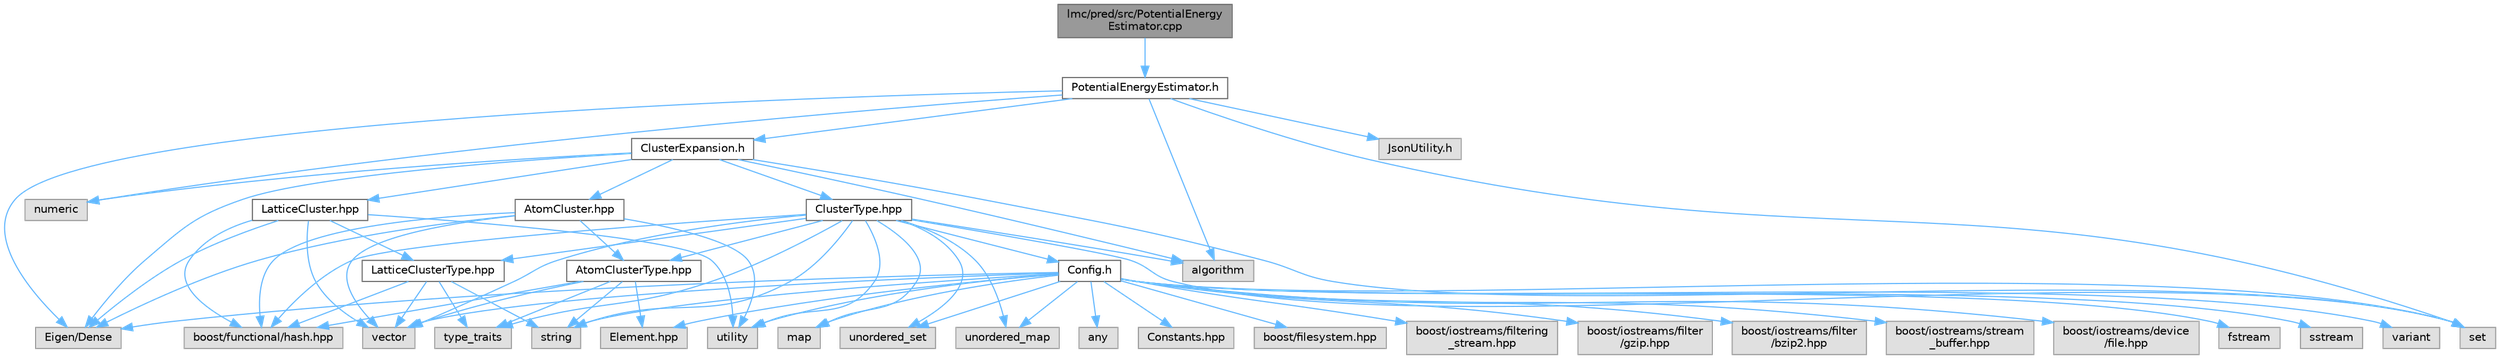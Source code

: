 digraph "lmc/pred/src/PotentialEnergyEstimator.cpp"
{
 // LATEX_PDF_SIZE
  bgcolor="transparent";
  edge [fontname=Helvetica,fontsize=10,labelfontname=Helvetica,labelfontsize=10];
  node [fontname=Helvetica,fontsize=10,shape=box,height=0.2,width=0.4];
  Node1 [id="Node000001",label="lmc/pred/src/PotentialEnergy\lEstimator.cpp",height=0.2,width=0.4,color="gray40", fillcolor="grey60", style="filled", fontcolor="black",tooltip="File for the PotentialEnergyEstimator class implementation."];
  Node1 -> Node2 [id="edge67_Node000001_Node000002",color="steelblue1",style="solid",tooltip=" "];
  Node2 [id="Node000002",label="PotentialEnergyEstimator.h",height=0.2,width=0.4,color="grey40", fillcolor="white", style="filled",URL="$PotentialEnergyEstimator_8h.html",tooltip="File for the PotentialEnergyEstimator class definition."];
  Node2 -> Node3 [id="edge68_Node000002_Node000003",color="steelblue1",style="solid",tooltip=" "];
  Node3 [id="Node000003",label="set",height=0.2,width=0.4,color="grey60", fillcolor="#E0E0E0", style="filled",tooltip=" "];
  Node2 -> Node4 [id="edge69_Node000002_Node000004",color="steelblue1",style="solid",tooltip=" "];
  Node4 [id="Node000004",label="numeric",height=0.2,width=0.4,color="grey60", fillcolor="#E0E0E0", style="filled",tooltip=" "];
  Node2 -> Node5 [id="edge70_Node000002_Node000005",color="steelblue1",style="solid",tooltip=" "];
  Node5 [id="Node000005",label="algorithm",height=0.2,width=0.4,color="grey60", fillcolor="#E0E0E0", style="filled",tooltip=" "];
  Node2 -> Node6 [id="edge71_Node000002_Node000006",color="steelblue1",style="solid",tooltip=" "];
  Node6 [id="Node000006",label="Eigen/Dense",height=0.2,width=0.4,color="grey60", fillcolor="#E0E0E0", style="filled",tooltip=" "];
  Node2 -> Node7 [id="edge72_Node000002_Node000007",color="steelblue1",style="solid",tooltip=" "];
  Node7 [id="Node000007",label="ClusterExpansion.h",height=0.2,width=0.4,color="grey40", fillcolor="white", style="filled",URL="$ClusterExpansion_8h.html",tooltip="File for functions of ClusterExpansion methods."];
  Node7 -> Node3 [id="edge73_Node000007_Node000003",color="steelblue1",style="solid",tooltip=" "];
  Node7 -> Node4 [id="edge74_Node000007_Node000004",color="steelblue1",style="solid",tooltip=" "];
  Node7 -> Node5 [id="edge75_Node000007_Node000005",color="steelblue1",style="solid",tooltip=" "];
  Node7 -> Node6 [id="edge76_Node000007_Node000006",color="steelblue1",style="solid",tooltip=" "];
  Node7 -> Node8 [id="edge77_Node000007_Node000008",color="steelblue1",style="solid",tooltip=" "];
  Node8 [id="Node000008",label="LatticeCluster.hpp",height=0.2,width=0.4,color="grey40", fillcolor="white", style="filled",URL="$LatticeCluster_8hpp_source.html",tooltip=" "];
  Node8 -> Node9 [id="edge78_Node000008_Node000009",color="steelblue1",style="solid",tooltip=" "];
  Node9 [id="Node000009",label="utility",height=0.2,width=0.4,color="grey60", fillcolor="#E0E0E0", style="filled",tooltip=" "];
  Node8 -> Node10 [id="edge79_Node000008_Node000010",color="steelblue1",style="solid",tooltip=" "];
  Node10 [id="Node000010",label="vector",height=0.2,width=0.4,color="grey60", fillcolor="#E0E0E0", style="filled",tooltip=" "];
  Node8 -> Node11 [id="edge80_Node000008_Node000011",color="steelblue1",style="solid",tooltip=" "];
  Node11 [id="Node000011",label="boost/functional/hash.hpp",height=0.2,width=0.4,color="grey60", fillcolor="#E0E0E0", style="filled",tooltip=" "];
  Node8 -> Node6 [id="edge81_Node000008_Node000006",color="steelblue1",style="solid",tooltip=" "];
  Node8 -> Node12 [id="edge82_Node000008_Node000012",color="steelblue1",style="solid",tooltip=" "];
  Node12 [id="Node000012",label="LatticeClusterType.hpp",height=0.2,width=0.4,color="grey40", fillcolor="white", style="filled",URL="$LatticeClusterType_8hpp_source.html",tooltip=" "];
  Node12 -> Node13 [id="edge83_Node000012_Node000013",color="steelblue1",style="solid",tooltip=" "];
  Node13 [id="Node000013",label="string",height=0.2,width=0.4,color="grey60", fillcolor="#E0E0E0", style="filled",tooltip=" "];
  Node12 -> Node10 [id="edge84_Node000012_Node000010",color="steelblue1",style="solid",tooltip=" "];
  Node12 -> Node14 [id="edge85_Node000012_Node000014",color="steelblue1",style="solid",tooltip=" "];
  Node14 [id="Node000014",label="type_traits",height=0.2,width=0.4,color="grey60", fillcolor="#E0E0E0", style="filled",tooltip=" "];
  Node12 -> Node11 [id="edge86_Node000012_Node000011",color="steelblue1",style="solid",tooltip=" "];
  Node7 -> Node15 [id="edge87_Node000007_Node000015",color="steelblue1",style="solid",tooltip=" "];
  Node15 [id="Node000015",label="AtomCluster.hpp",height=0.2,width=0.4,color="grey40", fillcolor="white", style="filled",URL="$AtomCluster_8hpp_source.html",tooltip=" "];
  Node15 -> Node9 [id="edge88_Node000015_Node000009",color="steelblue1",style="solid",tooltip=" "];
  Node15 -> Node10 [id="edge89_Node000015_Node000010",color="steelblue1",style="solid",tooltip=" "];
  Node15 -> Node11 [id="edge90_Node000015_Node000011",color="steelblue1",style="solid",tooltip=" "];
  Node15 -> Node6 [id="edge91_Node000015_Node000006",color="steelblue1",style="solid",tooltip=" "];
  Node15 -> Node16 [id="edge92_Node000015_Node000016",color="steelblue1",style="solid",tooltip=" "];
  Node16 [id="Node000016",label="AtomClusterType.hpp",height=0.2,width=0.4,color="grey40", fillcolor="white", style="filled",URL="$AtomClusterType_8hpp_source.html",tooltip=" "];
  Node16 -> Node13 [id="edge93_Node000016_Node000013",color="steelblue1",style="solid",tooltip=" "];
  Node16 -> Node10 [id="edge94_Node000016_Node000010",color="steelblue1",style="solid",tooltip=" "];
  Node16 -> Node14 [id="edge95_Node000016_Node000014",color="steelblue1",style="solid",tooltip=" "];
  Node16 -> Node11 [id="edge96_Node000016_Node000011",color="steelblue1",style="solid",tooltip=" "];
  Node16 -> Node17 [id="edge97_Node000016_Node000017",color="steelblue1",style="solid",tooltip=" "];
  Node17 [id="Node000017",label="Element.hpp",height=0.2,width=0.4,color="grey60", fillcolor="#E0E0E0", style="filled",tooltip=" "];
  Node7 -> Node18 [id="edge98_Node000007_Node000018",color="steelblue1",style="solid",tooltip=" "];
  Node18 [id="Node000018",label="ClusterType.hpp",height=0.2,width=0.4,color="grey40", fillcolor="white", style="filled",URL="$ClusterType_8hpp_source.html",tooltip=" "];
  Node18 -> Node9 [id="edge99_Node000018_Node000009",color="steelblue1",style="solid",tooltip=" "];
  Node18 -> Node13 [id="edge100_Node000018_Node000013",color="steelblue1",style="solid",tooltip=" "];
  Node18 -> Node10 [id="edge101_Node000018_Node000010",color="steelblue1",style="solid",tooltip=" "];
  Node18 -> Node19 [id="edge102_Node000018_Node000019",color="steelblue1",style="solid",tooltip=" "];
  Node19 [id="Node000019",label="map",height=0.2,width=0.4,color="grey60", fillcolor="#E0E0E0", style="filled",tooltip=" "];
  Node18 -> Node3 [id="edge103_Node000018_Node000003",color="steelblue1",style="solid",tooltip=" "];
  Node18 -> Node20 [id="edge104_Node000018_Node000020",color="steelblue1",style="solid",tooltip=" "];
  Node20 [id="Node000020",label="unordered_set",height=0.2,width=0.4,color="grey60", fillcolor="#E0E0E0", style="filled",tooltip=" "];
  Node18 -> Node21 [id="edge105_Node000018_Node000021",color="steelblue1",style="solid",tooltip=" "];
  Node21 [id="Node000021",label="unordered_map",height=0.2,width=0.4,color="grey60", fillcolor="#E0E0E0", style="filled",tooltip=" "];
  Node18 -> Node5 [id="edge106_Node000018_Node000005",color="steelblue1",style="solid",tooltip=" "];
  Node18 -> Node14 [id="edge107_Node000018_Node000014",color="steelblue1",style="solid",tooltip=" "];
  Node18 -> Node11 [id="edge108_Node000018_Node000011",color="steelblue1",style="solid",tooltip=" "];
  Node18 -> Node22 [id="edge109_Node000018_Node000022",color="steelblue1",style="solid",tooltip=" "];
  Node22 [id="Node000022",label="Config.h",height=0.2,width=0.4,color="grey40", fillcolor="white", style="filled",URL="$Config_8h.html",tooltip="File for the Config class definition."];
  Node22 -> Node13 [id="edge110_Node000022_Node000013",color="steelblue1",style="solid",tooltip=" "];
  Node22 -> Node23 [id="edge111_Node000022_Node000023",color="steelblue1",style="solid",tooltip=" "];
  Node23 [id="Node000023",label="fstream",height=0.2,width=0.4,color="grey60", fillcolor="#E0E0E0", style="filled",tooltip=" "];
  Node22 -> Node24 [id="edge112_Node000022_Node000024",color="steelblue1",style="solid",tooltip=" "];
  Node24 [id="Node000024",label="sstream",height=0.2,width=0.4,color="grey60", fillcolor="#E0E0E0", style="filled",tooltip=" "];
  Node22 -> Node10 [id="edge113_Node000022_Node000010",color="steelblue1",style="solid",tooltip=" "];
  Node22 -> Node3 [id="edge114_Node000022_Node000003",color="steelblue1",style="solid",tooltip=" "];
  Node22 -> Node20 [id="edge115_Node000022_Node000020",color="steelblue1",style="solid",tooltip=" "];
  Node22 -> Node19 [id="edge116_Node000022_Node000019",color="steelblue1",style="solid",tooltip=" "];
  Node22 -> Node21 [id="edge117_Node000022_Node000021",color="steelblue1",style="solid",tooltip=" "];
  Node22 -> Node9 [id="edge118_Node000022_Node000009",color="steelblue1",style="solid",tooltip=" "];
  Node22 -> Node25 [id="edge119_Node000022_Node000025",color="steelblue1",style="solid",tooltip=" "];
  Node25 [id="Node000025",label="variant",height=0.2,width=0.4,color="grey60", fillcolor="#E0E0E0", style="filled",tooltip=" "];
  Node22 -> Node26 [id="edge120_Node000022_Node000026",color="steelblue1",style="solid",tooltip=" "];
  Node26 [id="Node000026",label="any",height=0.2,width=0.4,color="grey60", fillcolor="#E0E0E0", style="filled",tooltip=" "];
  Node22 -> Node6 [id="edge121_Node000022_Node000006",color="steelblue1",style="solid",tooltip=" "];
  Node22 -> Node27 [id="edge122_Node000022_Node000027",color="steelblue1",style="solid",tooltip=" "];
  Node27 [id="Node000027",label="Constants.hpp",height=0.2,width=0.4,color="grey60", fillcolor="#E0E0E0", style="filled",tooltip=" "];
  Node22 -> Node17 [id="edge123_Node000022_Node000017",color="steelblue1",style="solid",tooltip=" "];
  Node22 -> Node28 [id="edge124_Node000022_Node000028",color="steelblue1",style="solid",tooltip=" "];
  Node28 [id="Node000028",label="boost/filesystem.hpp",height=0.2,width=0.4,color="grey60", fillcolor="#E0E0E0", style="filled",tooltip=" "];
  Node22 -> Node29 [id="edge125_Node000022_Node000029",color="steelblue1",style="solid",tooltip=" "];
  Node29 [id="Node000029",label="boost/iostreams/filtering\l_stream.hpp",height=0.2,width=0.4,color="grey60", fillcolor="#E0E0E0", style="filled",tooltip=" "];
  Node22 -> Node30 [id="edge126_Node000022_Node000030",color="steelblue1",style="solid",tooltip=" "];
  Node30 [id="Node000030",label="boost/iostreams/filter\l/gzip.hpp",height=0.2,width=0.4,color="grey60", fillcolor="#E0E0E0", style="filled",tooltip=" "];
  Node22 -> Node31 [id="edge127_Node000022_Node000031",color="steelblue1",style="solid",tooltip=" "];
  Node31 [id="Node000031",label="boost/iostreams/filter\l/bzip2.hpp",height=0.2,width=0.4,color="grey60", fillcolor="#E0E0E0", style="filled",tooltip=" "];
  Node22 -> Node32 [id="edge128_Node000022_Node000032",color="steelblue1",style="solid",tooltip=" "];
  Node32 [id="Node000032",label="boost/iostreams/stream\l_buffer.hpp",height=0.2,width=0.4,color="grey60", fillcolor="#E0E0E0", style="filled",tooltip=" "];
  Node22 -> Node33 [id="edge129_Node000022_Node000033",color="steelblue1",style="solid",tooltip=" "];
  Node33 [id="Node000033",label="boost/iostreams/device\l/file.hpp",height=0.2,width=0.4,color="grey60", fillcolor="#E0E0E0", style="filled",tooltip=" "];
  Node18 -> Node16 [id="edge130_Node000018_Node000016",color="steelblue1",style="solid",tooltip=" "];
  Node18 -> Node12 [id="edge131_Node000018_Node000012",color="steelblue1",style="solid",tooltip=" "];
  Node2 -> Node34 [id="edge132_Node000002_Node000034",color="steelblue1",style="solid",tooltip=" "];
  Node34 [id="Node000034",label="JsonUtility.h",height=0.2,width=0.4,color="grey60", fillcolor="#E0E0E0", style="filled",tooltip=" "];
}

